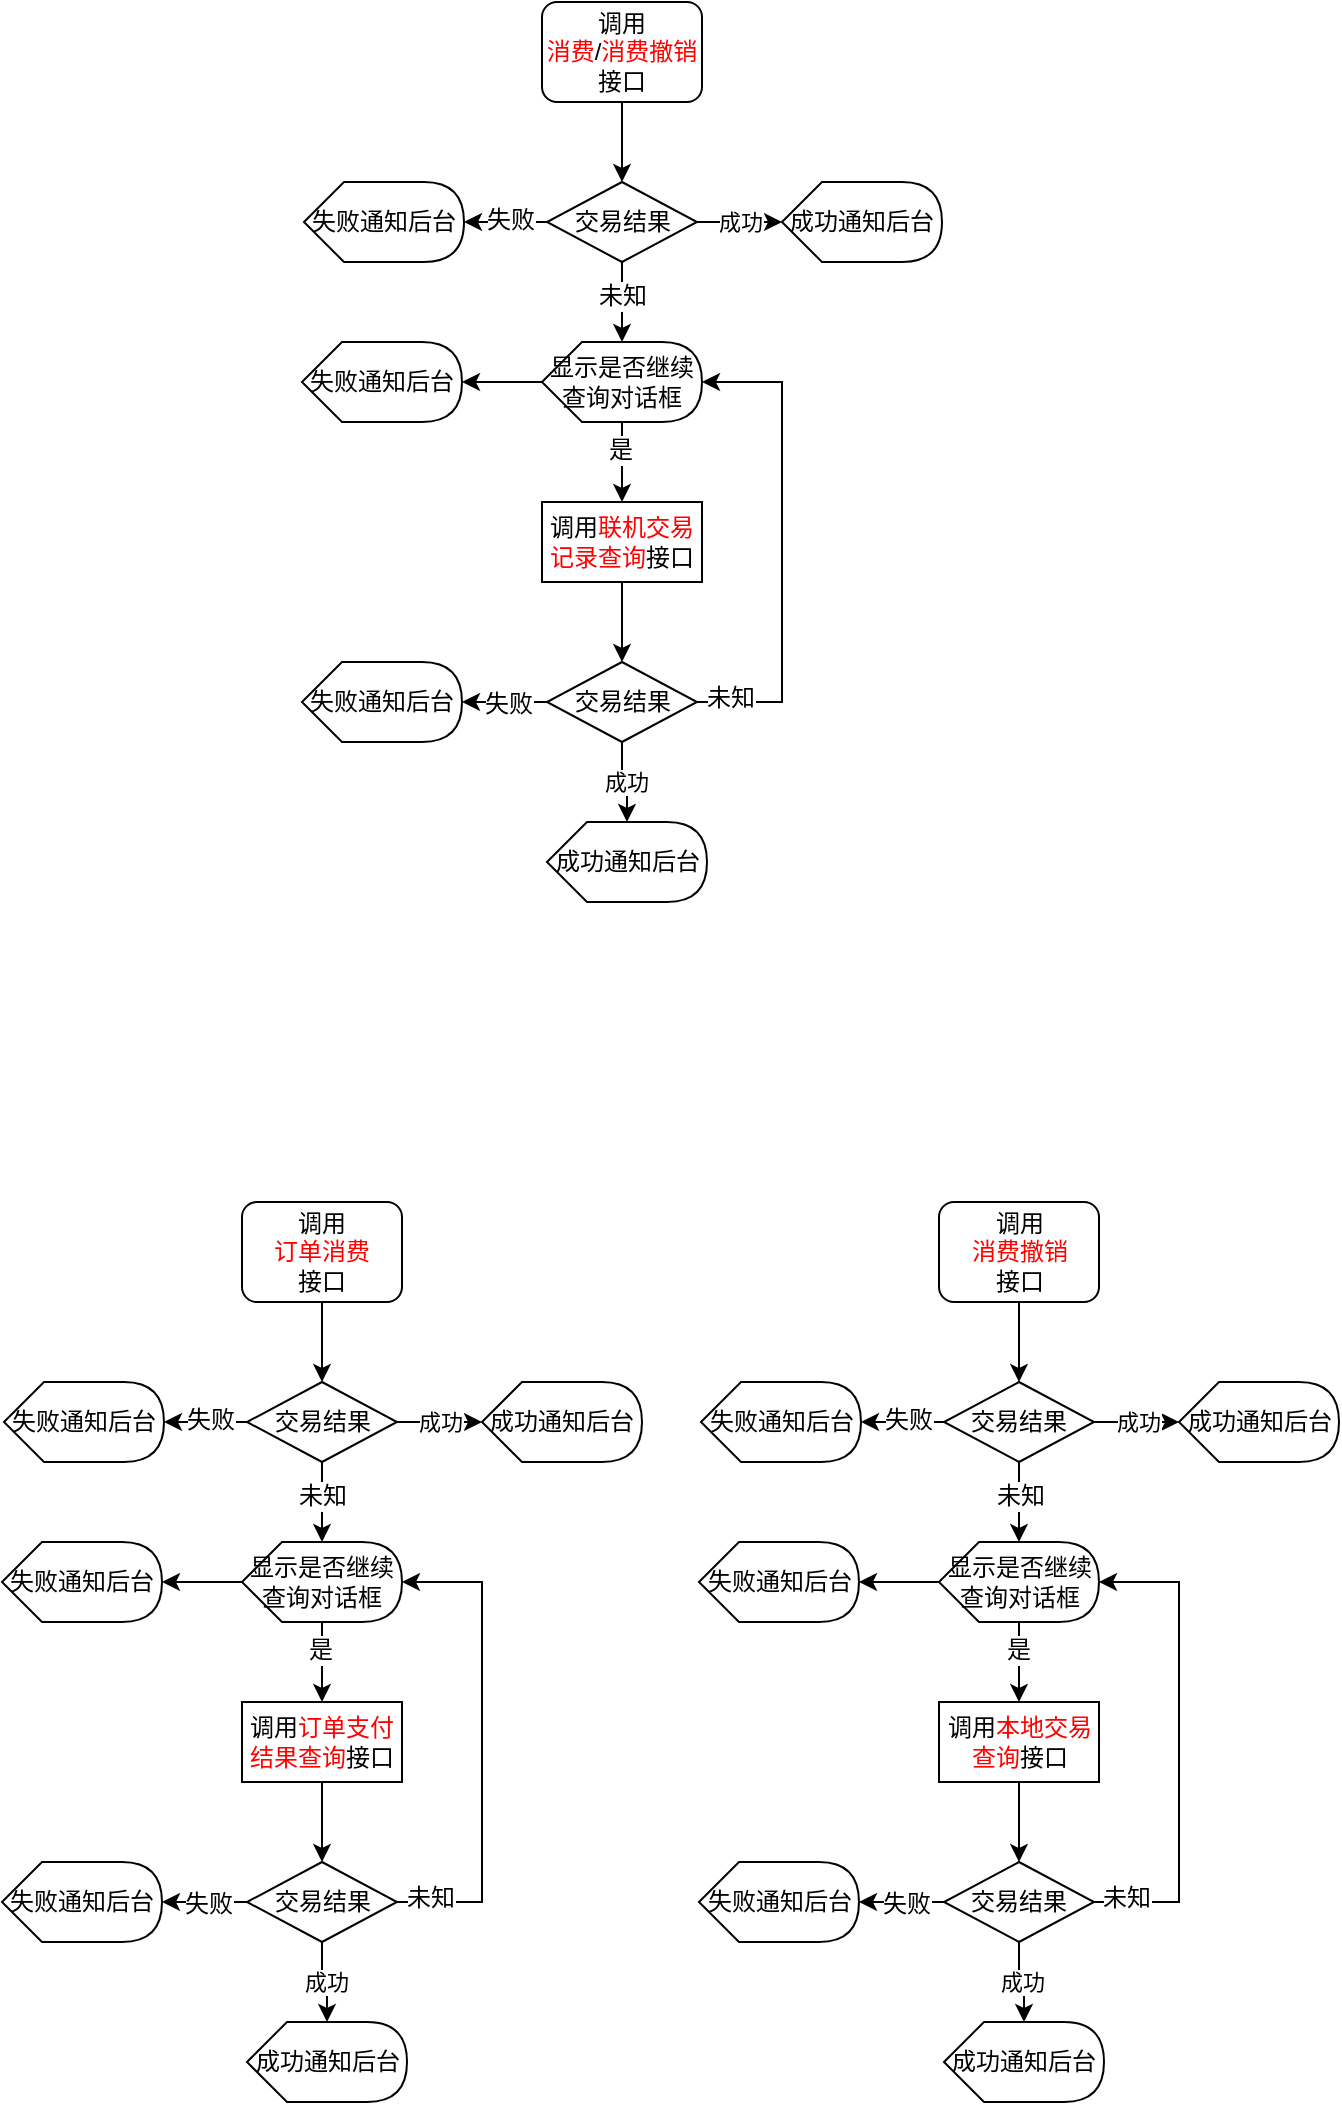 <mxfile version="10.6.5" type="github"><diagram id="CPoy57sCCBhHCKjJW9B4" name="第 1 页"><mxGraphModel dx="918" dy="567" grid="1" gridSize="10" guides="1" tooltips="1" connect="1" arrows="1" fold="1" page="1" pageScale="1" pageWidth="827" pageHeight="1169" math="0" shadow="0"><root><mxCell id="0"/><mxCell id="1" parent="0"/><mxCell id="JX7QvDzjNArPrxwAlRuA-8" value="" style="edgeStyle=orthogonalEdgeStyle;rounded=0;orthogonalLoop=1;jettySize=auto;html=1;" edge="1" parent="1" source="JX7QvDzjNArPrxwAlRuA-4" target="JX7QvDzjNArPrxwAlRuA-7"><mxGeometry relative="1" as="geometry"/></mxCell><mxCell id="JX7QvDzjNArPrxwAlRuA-4" value="调用&lt;br&gt;&lt;font color=&quot;#ff0000&quot;&gt;消费&lt;/font&gt;/&lt;font color=&quot;#ff0000&quot;&gt;消费撤销&lt;br&gt;&lt;/font&gt;接口&lt;br&gt;" style="rounded=1;whiteSpace=wrap;html=1;" vertex="1" parent="1"><mxGeometry x="320" y="70" width="80" height="50" as="geometry"/></mxCell><mxCell id="JX7QvDzjNArPrxwAlRuA-10" value="成功" style="edgeStyle=orthogonalEdgeStyle;rounded=0;orthogonalLoop=1;jettySize=auto;html=1;" edge="1" parent="1" source="JX7QvDzjNArPrxwAlRuA-7" target="JX7QvDzjNArPrxwAlRuA-9"><mxGeometry relative="1" as="geometry"/></mxCell><mxCell id="JX7QvDzjNArPrxwAlRuA-12" value="" style="edgeStyle=orthogonalEdgeStyle;rounded=0;orthogonalLoop=1;jettySize=auto;html=1;" edge="1" parent="1" source="JX7QvDzjNArPrxwAlRuA-7" target="JX7QvDzjNArPrxwAlRuA-11"><mxGeometry relative="1" as="geometry"/></mxCell><mxCell id="JX7QvDzjNArPrxwAlRuA-13" value="失败" style="text;html=1;resizable=0;points=[];align=center;verticalAlign=middle;labelBackgroundColor=#ffffff;" vertex="1" connectable="0" parent="JX7QvDzjNArPrxwAlRuA-12"><mxGeometry x="-0.1" y="-1" relative="1" as="geometry"><mxPoint as="offset"/></mxGeometry></mxCell><mxCell id="JX7QvDzjNArPrxwAlRuA-32" value="" style="edgeStyle=orthogonalEdgeStyle;rounded=0;orthogonalLoop=1;jettySize=auto;html=1;" edge="1" parent="1" source="JX7QvDzjNArPrxwAlRuA-7" target="JX7QvDzjNArPrxwAlRuA-29"><mxGeometry relative="1" as="geometry"/></mxCell><mxCell id="JX7QvDzjNArPrxwAlRuA-34" value="未知" style="text;html=1;resizable=0;points=[];align=center;verticalAlign=middle;labelBackgroundColor=#ffffff;" vertex="1" connectable="0" parent="JX7QvDzjNArPrxwAlRuA-32"><mxGeometry x="-0.15" relative="1" as="geometry"><mxPoint as="offset"/></mxGeometry></mxCell><mxCell id="JX7QvDzjNArPrxwAlRuA-7" value="交易结果" style="rhombus;whiteSpace=wrap;html=1;" vertex="1" parent="1"><mxGeometry x="322.5" y="160" width="75" height="40" as="geometry"/></mxCell><mxCell id="JX7QvDzjNArPrxwAlRuA-9" value="成功通知后台" style="shape=display;whiteSpace=wrap;html=1;" vertex="1" parent="1"><mxGeometry x="440" y="160" width="80" height="40" as="geometry"/></mxCell><mxCell id="JX7QvDzjNArPrxwAlRuA-11" value="失败通知后台" style="shape=display;whiteSpace=wrap;html=1;" vertex="1" parent="1"><mxGeometry x="201" y="160" width="80" height="40" as="geometry"/></mxCell><mxCell id="JX7QvDzjNArPrxwAlRuA-21" value="" style="edgeStyle=orthogonalEdgeStyle;rounded=0;orthogonalLoop=1;jettySize=auto;html=1;" edge="1" parent="1" source="JX7QvDzjNArPrxwAlRuA-14" target="JX7QvDzjNArPrxwAlRuA-18"><mxGeometry relative="1" as="geometry"/></mxCell><mxCell id="JX7QvDzjNArPrxwAlRuA-14" value="调用&lt;font color=&quot;#ff0000&quot;&gt;联机交易记录查询&lt;/font&gt;接口" style="rounded=0;whiteSpace=wrap;html=1;" vertex="1" parent="1"><mxGeometry x="320" y="320" width="80" height="40" as="geometry"/></mxCell><mxCell id="JX7QvDzjNArPrxwAlRuA-16" value="成功" style="edgeStyle=orthogonalEdgeStyle;rounded=0;orthogonalLoop=1;jettySize=auto;html=1;" edge="1" parent="1" source="JX7QvDzjNArPrxwAlRuA-18" target="JX7QvDzjNArPrxwAlRuA-19"><mxGeometry relative="1" as="geometry"/></mxCell><mxCell id="JX7QvDzjNArPrxwAlRuA-22" value="" style="edgeStyle=orthogonalEdgeStyle;rounded=0;orthogonalLoop=1;jettySize=auto;html=1;" edge="1" parent="1" source="JX7QvDzjNArPrxwAlRuA-18" target="JX7QvDzjNArPrxwAlRuA-20"><mxGeometry relative="1" as="geometry"/></mxCell><mxCell id="JX7QvDzjNArPrxwAlRuA-36" value="失败" style="text;html=1;resizable=0;points=[];align=center;verticalAlign=middle;labelBackgroundColor=#ffffff;" vertex="1" connectable="0" parent="JX7QvDzjNArPrxwAlRuA-22"><mxGeometry x="-0.082" y="1" relative="1" as="geometry"><mxPoint as="offset"/></mxGeometry></mxCell><mxCell id="JX7QvDzjNArPrxwAlRuA-37" style="edgeStyle=orthogonalEdgeStyle;rounded=0;orthogonalLoop=1;jettySize=auto;html=1;exitX=1;exitY=0.5;exitDx=0;exitDy=0;entryX=1;entryY=0.5;entryDx=0;entryDy=0;entryPerimeter=0;" edge="1" parent="1" source="JX7QvDzjNArPrxwAlRuA-18" target="JX7QvDzjNArPrxwAlRuA-29"><mxGeometry relative="1" as="geometry"><Array as="points"><mxPoint x="440" y="420"/><mxPoint x="440" y="260"/></Array></mxGeometry></mxCell><mxCell id="JX7QvDzjNArPrxwAlRuA-42" value="未知" style="text;html=1;resizable=0;points=[];align=center;verticalAlign=middle;labelBackgroundColor=#ffffff;" vertex="1" connectable="0" parent="JX7QvDzjNArPrxwAlRuA-37"><mxGeometry x="-0.868" y="2" relative="1" as="geometry"><mxPoint as="offset"/></mxGeometry></mxCell><mxCell id="JX7QvDzjNArPrxwAlRuA-18" value="交易结果" style="rhombus;whiteSpace=wrap;html=1;" vertex="1" parent="1"><mxGeometry x="322.5" y="400" width="75" height="40" as="geometry"/></mxCell><mxCell id="JX7QvDzjNArPrxwAlRuA-19" value="成功通知后台" style="shape=display;whiteSpace=wrap;html=1;" vertex="1" parent="1"><mxGeometry x="322.5" y="480" width="80" height="40" as="geometry"/></mxCell><mxCell id="JX7QvDzjNArPrxwAlRuA-20" value="失败通知后台" style="shape=display;whiteSpace=wrap;html=1;" vertex="1" parent="1"><mxGeometry x="200" y="400" width="80" height="40" as="geometry"/></mxCell><mxCell id="JX7QvDzjNArPrxwAlRuA-33" value="" style="edgeStyle=orthogonalEdgeStyle;rounded=0;orthogonalLoop=1;jettySize=auto;html=1;" edge="1" parent="1" source="JX7QvDzjNArPrxwAlRuA-29" target="JX7QvDzjNArPrxwAlRuA-14"><mxGeometry relative="1" as="geometry"/></mxCell><mxCell id="JX7QvDzjNArPrxwAlRuA-35" value="是" style="text;html=1;resizable=0;points=[];align=center;verticalAlign=middle;labelBackgroundColor=#ffffff;" vertex="1" connectable="0" parent="JX7QvDzjNArPrxwAlRuA-33"><mxGeometry x="-0.3" y="-1" relative="1" as="geometry"><mxPoint as="offset"/></mxGeometry></mxCell><mxCell id="JX7QvDzjNArPrxwAlRuA-39" value="" style="edgeStyle=orthogonalEdgeStyle;rounded=0;orthogonalLoop=1;jettySize=auto;html=1;" edge="1" parent="1" source="JX7QvDzjNArPrxwAlRuA-29" target="JX7QvDzjNArPrxwAlRuA-38"><mxGeometry relative="1" as="geometry"/></mxCell><mxCell id="JX7QvDzjNArPrxwAlRuA-29" value="显示是否继续查询对话框" style="shape=display;whiteSpace=wrap;html=1;" vertex="1" parent="1"><mxGeometry x="320" y="240" width="80" height="40" as="geometry"/></mxCell><mxCell id="JX7QvDzjNArPrxwAlRuA-38" value="失败通知后台" style="shape=display;whiteSpace=wrap;html=1;" vertex="1" parent="1"><mxGeometry x="200" y="240" width="80" height="40" as="geometry"/></mxCell><mxCell id="JX7QvDzjNArPrxwAlRuA-43" value="" style="edgeStyle=orthogonalEdgeStyle;rounded=0;orthogonalLoop=1;jettySize=auto;html=1;" edge="1" parent="1" source="JX7QvDzjNArPrxwAlRuA-44" target="JX7QvDzjNArPrxwAlRuA-50"><mxGeometry relative="1" as="geometry"/></mxCell><mxCell id="JX7QvDzjNArPrxwAlRuA-44" value="调用&lt;br&gt;&lt;font color=&quot;#ff0000&quot;&gt;订单消费&lt;br&gt;&lt;/font&gt;接口&lt;br&gt;" style="rounded=1;whiteSpace=wrap;html=1;" vertex="1" parent="1"><mxGeometry x="170" y="670" width="80" height="50" as="geometry"/></mxCell><mxCell id="JX7QvDzjNArPrxwAlRuA-45" value="成功" style="edgeStyle=orthogonalEdgeStyle;rounded=0;orthogonalLoop=1;jettySize=auto;html=1;" edge="1" parent="1" source="JX7QvDzjNArPrxwAlRuA-50" target="JX7QvDzjNArPrxwAlRuA-51"><mxGeometry relative="1" as="geometry"/></mxCell><mxCell id="JX7QvDzjNArPrxwAlRuA-46" value="" style="edgeStyle=orthogonalEdgeStyle;rounded=0;orthogonalLoop=1;jettySize=auto;html=1;" edge="1" parent="1" source="JX7QvDzjNArPrxwAlRuA-50" target="JX7QvDzjNArPrxwAlRuA-52"><mxGeometry relative="1" as="geometry"/></mxCell><mxCell id="JX7QvDzjNArPrxwAlRuA-47" value="失败" style="text;html=1;resizable=0;points=[];align=center;verticalAlign=middle;labelBackgroundColor=#ffffff;" vertex="1" connectable="0" parent="JX7QvDzjNArPrxwAlRuA-46"><mxGeometry x="-0.1" y="-1" relative="1" as="geometry"><mxPoint as="offset"/></mxGeometry></mxCell><mxCell id="JX7QvDzjNArPrxwAlRuA-48" value="" style="edgeStyle=orthogonalEdgeStyle;rounded=0;orthogonalLoop=1;jettySize=auto;html=1;" edge="1" parent="1" source="JX7QvDzjNArPrxwAlRuA-50" target="JX7QvDzjNArPrxwAlRuA-66"><mxGeometry relative="1" as="geometry"/></mxCell><mxCell id="JX7QvDzjNArPrxwAlRuA-49" value="未知" style="text;html=1;resizable=0;points=[];align=center;verticalAlign=middle;labelBackgroundColor=#ffffff;" vertex="1" connectable="0" parent="JX7QvDzjNArPrxwAlRuA-48"><mxGeometry x="-0.15" relative="1" as="geometry"><mxPoint as="offset"/></mxGeometry></mxCell><mxCell id="JX7QvDzjNArPrxwAlRuA-50" value="交易结果" style="rhombus;whiteSpace=wrap;html=1;" vertex="1" parent="1"><mxGeometry x="172.5" y="760" width="75" height="40" as="geometry"/></mxCell><mxCell id="JX7QvDzjNArPrxwAlRuA-51" value="成功通知后台" style="shape=display;whiteSpace=wrap;html=1;" vertex="1" parent="1"><mxGeometry x="290" y="760" width="80" height="40" as="geometry"/></mxCell><mxCell id="JX7QvDzjNArPrxwAlRuA-52" value="失败通知后台" style="shape=display;whiteSpace=wrap;html=1;" vertex="1" parent="1"><mxGeometry x="51" y="760" width="80" height="40" as="geometry"/></mxCell><mxCell id="JX7QvDzjNArPrxwAlRuA-53" value="" style="edgeStyle=orthogonalEdgeStyle;rounded=0;orthogonalLoop=1;jettySize=auto;html=1;" edge="1" parent="1" source="JX7QvDzjNArPrxwAlRuA-54" target="JX7QvDzjNArPrxwAlRuA-60"><mxGeometry relative="1" as="geometry"/></mxCell><mxCell id="JX7QvDzjNArPrxwAlRuA-54" value="调用&lt;font color=&quot;#ff0000&quot;&gt;订单支付结果查询&lt;/font&gt;接口" style="rounded=0;whiteSpace=wrap;html=1;" vertex="1" parent="1"><mxGeometry x="170" y="920" width="80" height="40" as="geometry"/></mxCell><mxCell id="JX7QvDzjNArPrxwAlRuA-55" value="成功" style="edgeStyle=orthogonalEdgeStyle;rounded=0;orthogonalLoop=1;jettySize=auto;html=1;" edge="1" parent="1" source="JX7QvDzjNArPrxwAlRuA-60" target="JX7QvDzjNArPrxwAlRuA-61"><mxGeometry relative="1" as="geometry"/></mxCell><mxCell id="JX7QvDzjNArPrxwAlRuA-56" value="" style="edgeStyle=orthogonalEdgeStyle;rounded=0;orthogonalLoop=1;jettySize=auto;html=1;" edge="1" parent="1" source="JX7QvDzjNArPrxwAlRuA-60" target="JX7QvDzjNArPrxwAlRuA-62"><mxGeometry relative="1" as="geometry"/></mxCell><mxCell id="JX7QvDzjNArPrxwAlRuA-57" value="失败" style="text;html=1;resizable=0;points=[];align=center;verticalAlign=middle;labelBackgroundColor=#ffffff;" vertex="1" connectable="0" parent="JX7QvDzjNArPrxwAlRuA-56"><mxGeometry x="-0.082" y="1" relative="1" as="geometry"><mxPoint as="offset"/></mxGeometry></mxCell><mxCell id="JX7QvDzjNArPrxwAlRuA-58" style="edgeStyle=orthogonalEdgeStyle;rounded=0;orthogonalLoop=1;jettySize=auto;html=1;exitX=1;exitY=0.5;exitDx=0;exitDy=0;entryX=1;entryY=0.5;entryDx=0;entryDy=0;entryPerimeter=0;" edge="1" parent="1" source="JX7QvDzjNArPrxwAlRuA-60" target="JX7QvDzjNArPrxwAlRuA-66"><mxGeometry relative="1" as="geometry"><Array as="points"><mxPoint x="290" y="1020"/><mxPoint x="290" y="860"/></Array></mxGeometry></mxCell><mxCell id="JX7QvDzjNArPrxwAlRuA-59" value="未知" style="text;html=1;resizable=0;points=[];align=center;verticalAlign=middle;labelBackgroundColor=#ffffff;" vertex="1" connectable="0" parent="JX7QvDzjNArPrxwAlRuA-58"><mxGeometry x="-0.868" y="2" relative="1" as="geometry"><mxPoint as="offset"/></mxGeometry></mxCell><mxCell id="JX7QvDzjNArPrxwAlRuA-60" value="交易结果" style="rhombus;whiteSpace=wrap;html=1;" vertex="1" parent="1"><mxGeometry x="172.5" y="1000" width="75" height="40" as="geometry"/></mxCell><mxCell id="JX7QvDzjNArPrxwAlRuA-61" value="成功通知后台" style="shape=display;whiteSpace=wrap;html=1;" vertex="1" parent="1"><mxGeometry x="172.5" y="1080" width="80" height="40" as="geometry"/></mxCell><mxCell id="JX7QvDzjNArPrxwAlRuA-62" value="失败通知后台" style="shape=display;whiteSpace=wrap;html=1;" vertex="1" parent="1"><mxGeometry x="50" y="1000" width="80" height="40" as="geometry"/></mxCell><mxCell id="JX7QvDzjNArPrxwAlRuA-63" value="" style="edgeStyle=orthogonalEdgeStyle;rounded=0;orthogonalLoop=1;jettySize=auto;html=1;" edge="1" parent="1" source="JX7QvDzjNArPrxwAlRuA-66" target="JX7QvDzjNArPrxwAlRuA-54"><mxGeometry relative="1" as="geometry"/></mxCell><mxCell id="JX7QvDzjNArPrxwAlRuA-64" value="是" style="text;html=1;resizable=0;points=[];align=center;verticalAlign=middle;labelBackgroundColor=#ffffff;" vertex="1" connectable="0" parent="JX7QvDzjNArPrxwAlRuA-63"><mxGeometry x="-0.3" y="-1" relative="1" as="geometry"><mxPoint as="offset"/></mxGeometry></mxCell><mxCell id="JX7QvDzjNArPrxwAlRuA-65" value="" style="edgeStyle=orthogonalEdgeStyle;rounded=0;orthogonalLoop=1;jettySize=auto;html=1;" edge="1" parent="1" source="JX7QvDzjNArPrxwAlRuA-66" target="JX7QvDzjNArPrxwAlRuA-67"><mxGeometry relative="1" as="geometry"/></mxCell><mxCell id="JX7QvDzjNArPrxwAlRuA-66" value="显示是否继续查询对话框" style="shape=display;whiteSpace=wrap;html=1;" vertex="1" parent="1"><mxGeometry x="170" y="840" width="80" height="40" as="geometry"/></mxCell><mxCell id="JX7QvDzjNArPrxwAlRuA-67" value="失败通知后台" style="shape=display;whiteSpace=wrap;html=1;" vertex="1" parent="1"><mxGeometry x="50" y="840" width="80" height="40" as="geometry"/></mxCell><mxCell id="JX7QvDzjNArPrxwAlRuA-68" value="" style="edgeStyle=orthogonalEdgeStyle;rounded=0;orthogonalLoop=1;jettySize=auto;html=1;" edge="1" parent="1" source="JX7QvDzjNArPrxwAlRuA-69" target="JX7QvDzjNArPrxwAlRuA-75"><mxGeometry relative="1" as="geometry"/></mxCell><mxCell id="JX7QvDzjNArPrxwAlRuA-69" value="调用&lt;br&gt;&lt;font color=&quot;#ff0000&quot;&gt;消费撤销&lt;br&gt;&lt;/font&gt;接口&lt;br&gt;" style="rounded=1;whiteSpace=wrap;html=1;" vertex="1" parent="1"><mxGeometry x="518.5" y="670" width="80" height="50" as="geometry"/></mxCell><mxCell id="JX7QvDzjNArPrxwAlRuA-70" value="成功" style="edgeStyle=orthogonalEdgeStyle;rounded=0;orthogonalLoop=1;jettySize=auto;html=1;" edge="1" parent="1" source="JX7QvDzjNArPrxwAlRuA-75" target="JX7QvDzjNArPrxwAlRuA-76"><mxGeometry relative="1" as="geometry"/></mxCell><mxCell id="JX7QvDzjNArPrxwAlRuA-71" value="" style="edgeStyle=orthogonalEdgeStyle;rounded=0;orthogonalLoop=1;jettySize=auto;html=1;" edge="1" parent="1" source="JX7QvDzjNArPrxwAlRuA-75" target="JX7QvDzjNArPrxwAlRuA-77"><mxGeometry relative="1" as="geometry"/></mxCell><mxCell id="JX7QvDzjNArPrxwAlRuA-72" value="失败" style="text;html=1;resizable=0;points=[];align=center;verticalAlign=middle;labelBackgroundColor=#ffffff;" vertex="1" connectable="0" parent="JX7QvDzjNArPrxwAlRuA-71"><mxGeometry x="-0.1" y="-1" relative="1" as="geometry"><mxPoint as="offset"/></mxGeometry></mxCell><mxCell id="JX7QvDzjNArPrxwAlRuA-73" value="" style="edgeStyle=orthogonalEdgeStyle;rounded=0;orthogonalLoop=1;jettySize=auto;html=1;" edge="1" parent="1" source="JX7QvDzjNArPrxwAlRuA-75" target="JX7QvDzjNArPrxwAlRuA-91"><mxGeometry relative="1" as="geometry"/></mxCell><mxCell id="JX7QvDzjNArPrxwAlRuA-74" value="未知" style="text;html=1;resizable=0;points=[];align=center;verticalAlign=middle;labelBackgroundColor=#ffffff;" vertex="1" connectable="0" parent="JX7QvDzjNArPrxwAlRuA-73"><mxGeometry x="-0.15" relative="1" as="geometry"><mxPoint as="offset"/></mxGeometry></mxCell><mxCell id="JX7QvDzjNArPrxwAlRuA-75" value="交易结果" style="rhombus;whiteSpace=wrap;html=1;" vertex="1" parent="1"><mxGeometry x="521" y="760" width="75" height="40" as="geometry"/></mxCell><mxCell id="JX7QvDzjNArPrxwAlRuA-76" value="成功通知后台" style="shape=display;whiteSpace=wrap;html=1;" vertex="1" parent="1"><mxGeometry x="638.5" y="760" width="80" height="40" as="geometry"/></mxCell><mxCell id="JX7QvDzjNArPrxwAlRuA-77" value="失败通知后台" style="shape=display;whiteSpace=wrap;html=1;" vertex="1" parent="1"><mxGeometry x="399.5" y="760" width="80" height="40" as="geometry"/></mxCell><mxCell id="JX7QvDzjNArPrxwAlRuA-78" value="" style="edgeStyle=orthogonalEdgeStyle;rounded=0;orthogonalLoop=1;jettySize=auto;html=1;" edge="1" parent="1" source="JX7QvDzjNArPrxwAlRuA-79" target="JX7QvDzjNArPrxwAlRuA-85"><mxGeometry relative="1" as="geometry"/></mxCell><mxCell id="JX7QvDzjNArPrxwAlRuA-79" value="调用&lt;font color=&quot;#ff0000&quot;&gt;本地交易查询&lt;/font&gt;接口" style="rounded=0;whiteSpace=wrap;html=1;" vertex="1" parent="1"><mxGeometry x="518.5" y="920" width="80" height="40" as="geometry"/></mxCell><mxCell id="JX7QvDzjNArPrxwAlRuA-80" value="成功" style="edgeStyle=orthogonalEdgeStyle;rounded=0;orthogonalLoop=1;jettySize=auto;html=1;" edge="1" parent="1" source="JX7QvDzjNArPrxwAlRuA-85" target="JX7QvDzjNArPrxwAlRuA-86"><mxGeometry relative="1" as="geometry"/></mxCell><mxCell id="JX7QvDzjNArPrxwAlRuA-81" value="" style="edgeStyle=orthogonalEdgeStyle;rounded=0;orthogonalLoop=1;jettySize=auto;html=1;" edge="1" parent="1" source="JX7QvDzjNArPrxwAlRuA-85" target="JX7QvDzjNArPrxwAlRuA-87"><mxGeometry relative="1" as="geometry"/></mxCell><mxCell id="JX7QvDzjNArPrxwAlRuA-82" value="失败" style="text;html=1;resizable=0;points=[];align=center;verticalAlign=middle;labelBackgroundColor=#ffffff;" vertex="1" connectable="0" parent="JX7QvDzjNArPrxwAlRuA-81"><mxGeometry x="-0.082" y="1" relative="1" as="geometry"><mxPoint as="offset"/></mxGeometry></mxCell><mxCell id="JX7QvDzjNArPrxwAlRuA-83" style="edgeStyle=orthogonalEdgeStyle;rounded=0;orthogonalLoop=1;jettySize=auto;html=1;exitX=1;exitY=0.5;exitDx=0;exitDy=0;entryX=1;entryY=0.5;entryDx=0;entryDy=0;entryPerimeter=0;" edge="1" parent="1" source="JX7QvDzjNArPrxwAlRuA-85" target="JX7QvDzjNArPrxwAlRuA-91"><mxGeometry relative="1" as="geometry"><Array as="points"><mxPoint x="638.5" y="1020"/><mxPoint x="638.5" y="860"/></Array></mxGeometry></mxCell><mxCell id="JX7QvDzjNArPrxwAlRuA-84" value="未知" style="text;html=1;resizable=0;points=[];align=center;verticalAlign=middle;labelBackgroundColor=#ffffff;" vertex="1" connectable="0" parent="JX7QvDzjNArPrxwAlRuA-83"><mxGeometry x="-0.868" y="2" relative="1" as="geometry"><mxPoint as="offset"/></mxGeometry></mxCell><mxCell id="JX7QvDzjNArPrxwAlRuA-85" value="交易结果" style="rhombus;whiteSpace=wrap;html=1;" vertex="1" parent="1"><mxGeometry x="521" y="1000" width="75" height="40" as="geometry"/></mxCell><mxCell id="JX7QvDzjNArPrxwAlRuA-86" value="成功通知后台" style="shape=display;whiteSpace=wrap;html=1;" vertex="1" parent="1"><mxGeometry x="521" y="1080" width="80" height="40" as="geometry"/></mxCell><mxCell id="JX7QvDzjNArPrxwAlRuA-87" value="失败通知后台" style="shape=display;whiteSpace=wrap;html=1;" vertex="1" parent="1"><mxGeometry x="398.5" y="1000" width="80" height="40" as="geometry"/></mxCell><mxCell id="JX7QvDzjNArPrxwAlRuA-88" value="" style="edgeStyle=orthogonalEdgeStyle;rounded=0;orthogonalLoop=1;jettySize=auto;html=1;" edge="1" parent="1" source="JX7QvDzjNArPrxwAlRuA-91" target="JX7QvDzjNArPrxwAlRuA-79"><mxGeometry relative="1" as="geometry"/></mxCell><mxCell id="JX7QvDzjNArPrxwAlRuA-89" value="是" style="text;html=1;resizable=0;points=[];align=center;verticalAlign=middle;labelBackgroundColor=#ffffff;" vertex="1" connectable="0" parent="JX7QvDzjNArPrxwAlRuA-88"><mxGeometry x="-0.3" y="-1" relative="1" as="geometry"><mxPoint as="offset"/></mxGeometry></mxCell><mxCell id="JX7QvDzjNArPrxwAlRuA-90" value="" style="edgeStyle=orthogonalEdgeStyle;rounded=0;orthogonalLoop=1;jettySize=auto;html=1;" edge="1" parent="1" source="JX7QvDzjNArPrxwAlRuA-91" target="JX7QvDzjNArPrxwAlRuA-92"><mxGeometry relative="1" as="geometry"/></mxCell><mxCell id="JX7QvDzjNArPrxwAlRuA-91" value="显示是否继续查询对话框" style="shape=display;whiteSpace=wrap;html=1;" vertex="1" parent="1"><mxGeometry x="518.5" y="840" width="80" height="40" as="geometry"/></mxCell><mxCell id="JX7QvDzjNArPrxwAlRuA-92" value="失败通知后台" style="shape=display;whiteSpace=wrap;html=1;" vertex="1" parent="1"><mxGeometry x="398.5" y="840" width="80" height="40" as="geometry"/></mxCell></root></mxGraphModel></diagram></mxfile>